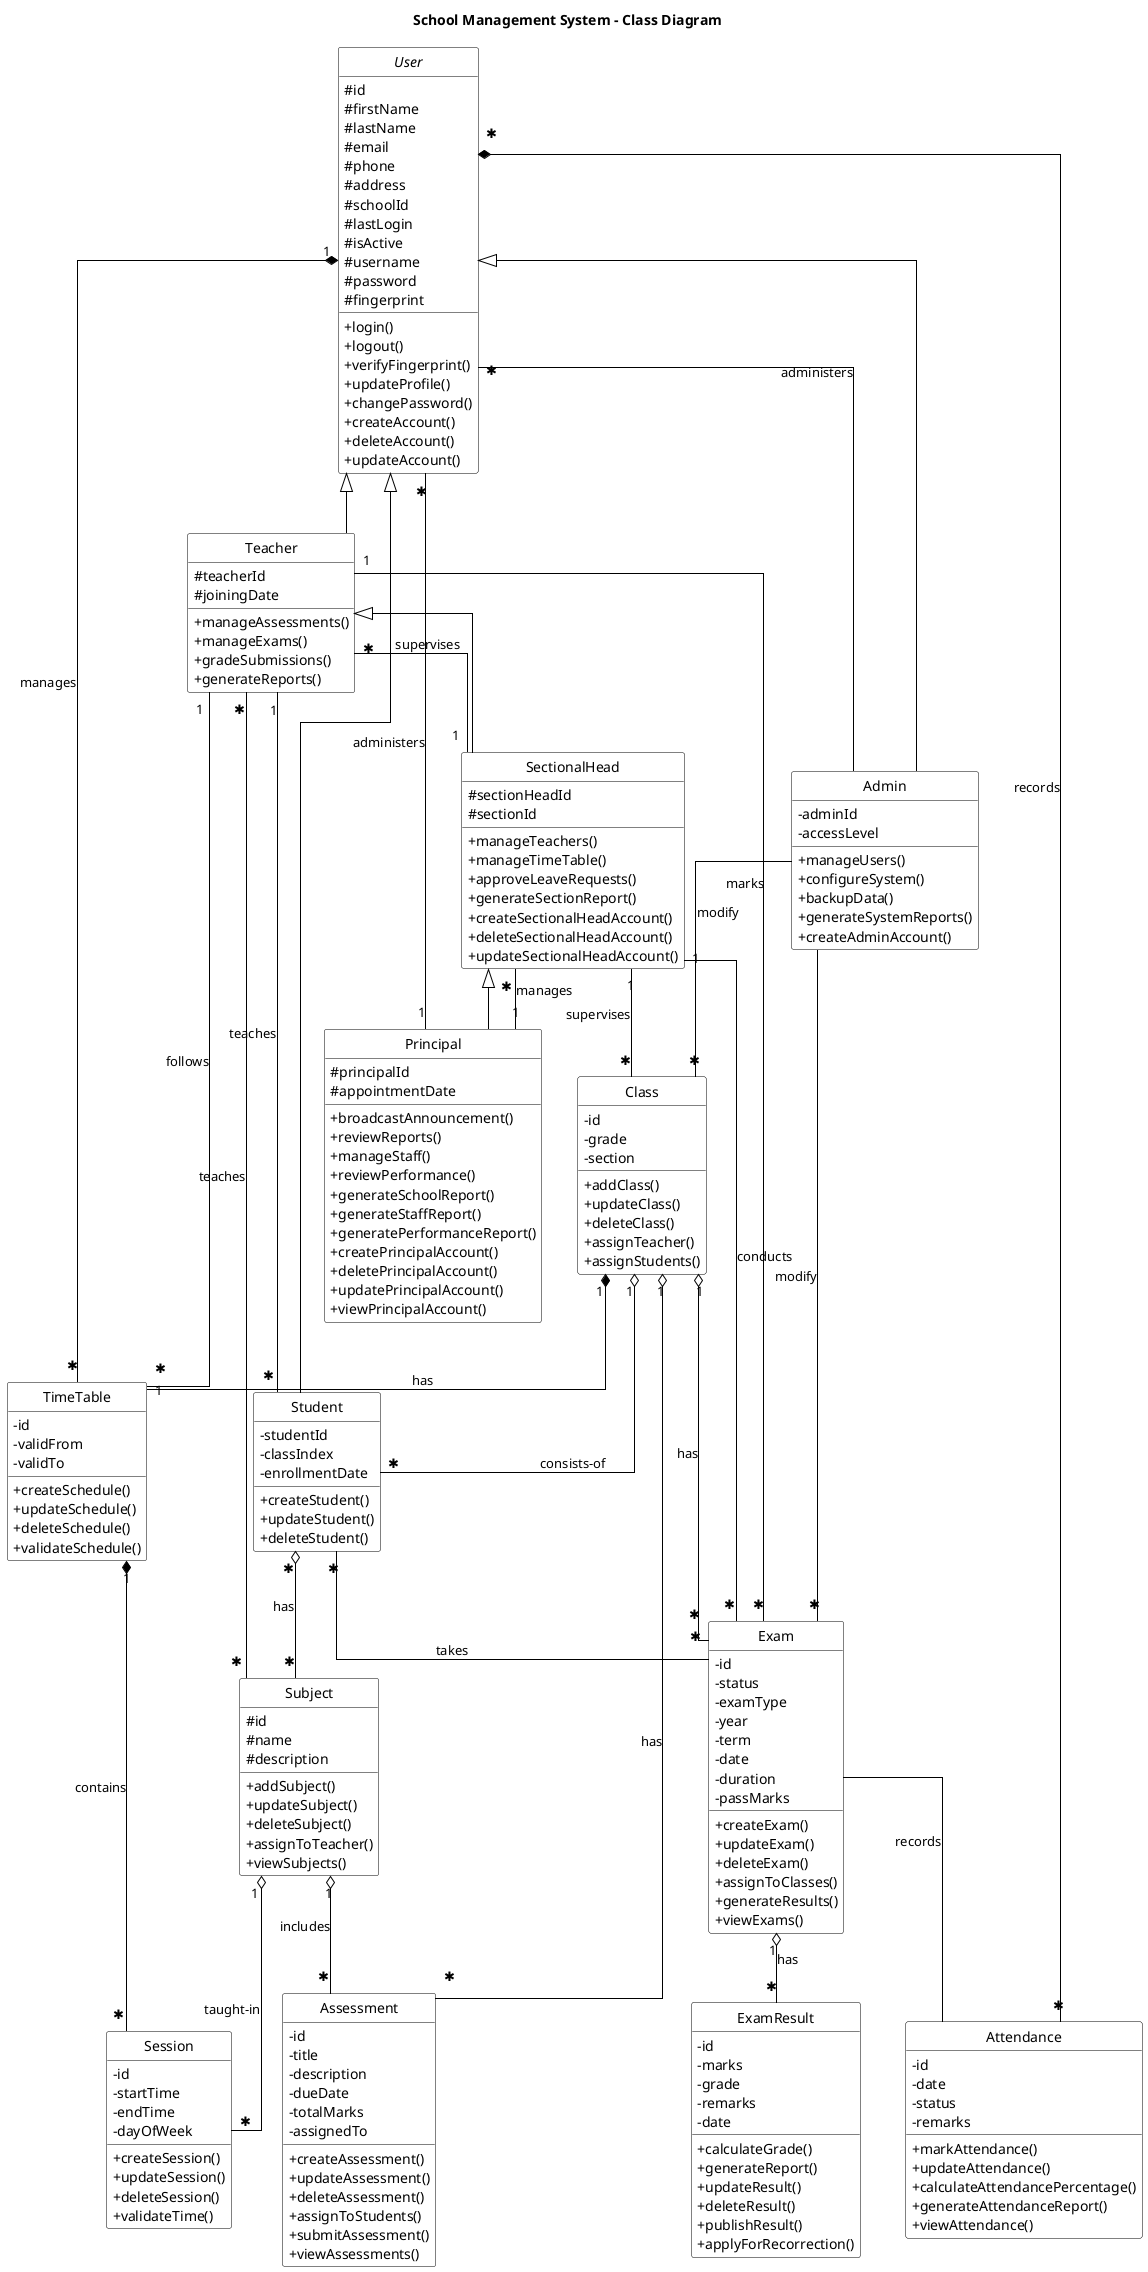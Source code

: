@startuml School Management System - Class Diagram
title School Management System - Class Diagram

' Layout settings
skinparam Linetype ortho
skinparam classAttributeIconSize 0
hide circle

' Style settings
skinparam class {
    color black
    BackgroundColor white
    BorderColor black
    ArrowColor black
}

abstract class User {
    # id
    # firstName
    # lastName
    # email
    # phone
    # address
    # schoolId
    # lastLogin
    # isActive
    # username
    # password
    # fingerprint
    
    + login()
    + logout()
    + verifyFingerprint()
    + updateProfile()
    + changePassword()
    + createAccount()
    + deleteAccount()
    + updateAccount()
}

class Student {
    - studentId
    - classIndex
    - enrollmentDate
    
    + createStudent()
    + updateStudent()
    + deleteStudent()
}

class Teacher {
    # teacherId
    # joiningDate
    
    + manageAssessments()
    + manageExams()
    + gradeSubmissions()
    + generateReports()
}

class SectionalHead {
    # sectionHeadId
    # sectionId
    
    + manageTeachers()
    + manageTimeTable()
    + approveLeaveRequests()
    + generateSectionReport()
    + createSectionalHeadAccount()
    + deleteSectionalHeadAccount()
    + updateSectionalHeadAccount()
}

class Principal {
    # principalId
    # appointmentDate
    
    + broadcastAnnouncement()
    + reviewReports()
    + manageStaff()
    + reviewPerformance()
    + generateSchoolReport()
    + generateStaffReport()
    + generatePerformanceReport()
    + createPrincipalAccount()
    + deletePrincipalAccount()
    + updatePrincipalAccount()
    + viewPrincipalAccount()
}

class Admin {
    - adminId
    - accessLevel
    
    + manageUsers()
    + configureSystem()
    + backupData()
    + generateSystemReports()
    + createAdminAccount()
}

class Class {
    - id
    - grade
    - section
    
    + addClass()
    + updateClass()
    + deleteClass()
    + assignTeacher()
    + assignStudents()
}

class Assessment {
    - id
    - title
    - description
    - dueDate
    - totalMarks
    - assignedTo
    
    + createAssessment()
    + updateAssessment()
    + deleteAssessment()
    + assignToStudents()
    + submitAssessment()
    + viewAssessments()
}

class Exam {
    - id
    - status
    - examType
    - year
    - term
    - date
    - duration
    - passMarks
    
    + createExam()
    + updateExam()
    + deleteExam()
    + assignToClasses()
    + generateResults()
    + viewExams()
}

class ExamResult {
    - id
    - marks
    - grade
    - remarks
    - date
    
    + calculateGrade()
    + generateReport()
    + updateResult()
    + deleteResult()
    + publishResult()
    + applyForRecorrection()
}

class TimeTable {
    - id
    - validFrom
    - validTo
    
    + createSchedule()
    + updateSchedule()
    + deleteSchedule()
    + validateSchedule()
}

class Session {
    - id
    - startTime
    - endTime
    - dayOfWeek
    
    + createSession()
    + updateSession()
    + deleteSession()
    + validateTime()
}

class Subject {
    # id
    # name
    # description

    + addSubject()
    + updateSubject()
    + deleteSubject()
    + assignToTeacher()
    + viewSubjects()
}

class Attendance {
    - id
    - date
    - status
    - remarks
    
    + markAttendance()
    + updateAttendance()
    + calculateAttendancePercentage()
    + generateAttendanceReport()
    + viewAttendance()
}

' Inheritance relationships
User <|-- Student
User <|-- Teacher
User <|-- Admin
Teacher <|-- SectionalHead
SectionalHead <|-- Principal

' Composition with multiplicities (strong ownership)
User "✱" *-- "✱" Attendance : records
User "1" *-- "✱" TimeTable : manages
Class "1" *-- "1" TimeTable : has
TimeTable "1" *-- "✱" Session : contains

' Aggregation with multiplicities (weak ownership)
Class "1" o-- "✱" Student : consists-of
Class "1" o-- "✱" Assessment : has
Class "1" o-- "✱" Exam : has
Student "✱" o-- "✱" Subject : has
Subject "1" o-- "✱" Assessment : includes
Subject "1" o-- "✱" Session : taught-in
Exam "1" o-- "✱" ExamResult : has

' Association with multiplicities (relationships)
Student "✱" -- "✱" Exam : takes
Teacher "✱" -- "✱" Subject : teaches
Teacher "1" -- "✱" Exam : marks
Teacher "1" -- "✱" TimeTable : follows
Teacher "1" -- "✱" Student : teaches
SectionalHead "1" -- "✱" Teacher : supervises
Principal "1" -- "✱" SectionalHead : manages
Principal "1" -- "✱" User : administers
SectionalHead "1" -- "✱" Class : supervises
SectionalHead "1" -- "✱" Exam : conducts

' Dependency relationships
Exam -- Attendance : "records"
Admin -- "✱" User : administers
Admin -- "✱" Exam : modify 
Admin -- "✱" Class : modify

@enduml
